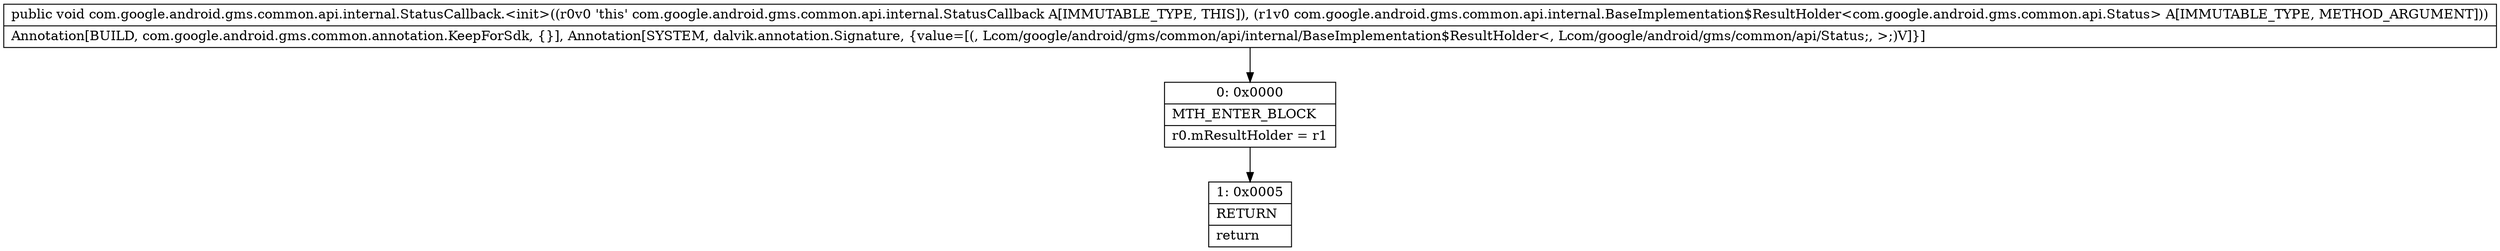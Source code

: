 digraph "CFG forcom.google.android.gms.common.api.internal.StatusCallback.\<init\>(Lcom\/google\/android\/gms\/common\/api\/internal\/BaseImplementation$ResultHolder;)V" {
Node_0 [shape=record,label="{0\:\ 0x0000|MTH_ENTER_BLOCK\l|r0.mResultHolder = r1\l}"];
Node_1 [shape=record,label="{1\:\ 0x0005|RETURN\l|return\l}"];
MethodNode[shape=record,label="{public void com.google.android.gms.common.api.internal.StatusCallback.\<init\>((r0v0 'this' com.google.android.gms.common.api.internal.StatusCallback A[IMMUTABLE_TYPE, THIS]), (r1v0 com.google.android.gms.common.api.internal.BaseImplementation$ResultHolder\<com.google.android.gms.common.api.Status\> A[IMMUTABLE_TYPE, METHOD_ARGUMENT]))  | Annotation[BUILD, com.google.android.gms.common.annotation.KeepForSdk, \{\}], Annotation[SYSTEM, dalvik.annotation.Signature, \{value=[(, Lcom\/google\/android\/gms\/common\/api\/internal\/BaseImplementation$ResultHolder\<, Lcom\/google\/android\/gms\/common\/api\/Status;, \>;)V]\}]\l}"];
MethodNode -> Node_0;
Node_0 -> Node_1;
}

